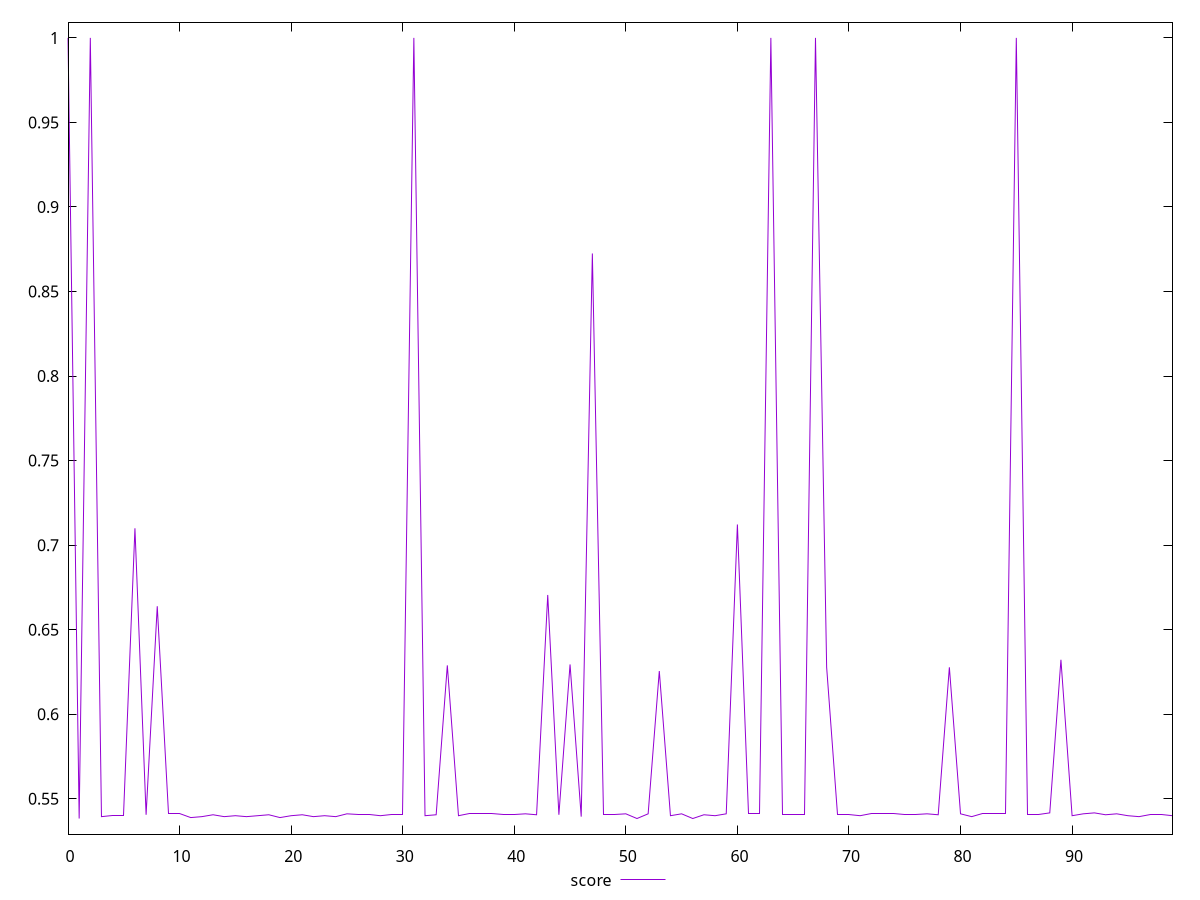 reset

$score <<EOF
0 1
1 0.5383333333333333
2 1
3 0.5394444444444444
4 0.54
5 0.54
6 0.71
7 0.5405555555555556
8 0.6638888888888889
9 0.5411111111111111
10 0.5411111111111111
11 0.5388888888888889
12 0.5394444444444444
13 0.5405555555555556
14 0.5394444444444444
15 0.54
16 0.5394444444444444
17 0.54
18 0.5405555555555556
19 0.5388888888888889
20 0.54
21 0.5405555555555556
22 0.5394444444444444
23 0.54
24 0.5394444444444444
25 0.5411111111111111
26 0.5405555555555556
27 0.5405555555555556
28 0.54
29 0.5405555555555556
30 0.5405555555555556
31 1
32 0.54
33 0.5405555555555556
34 0.6288888888888888
35 0.54
36 0.5411111111111111
37 0.5411111111111111
38 0.5411111111111111
39 0.5405555555555556
40 0.5405555555555556
41 0.5411111111111111
42 0.5405555555555556
43 0.6705555555555556
44 0.5405555555555556
45 0.6294444444444445
46 0.5394444444444444
47 0.8725
48 0.5405555555555556
49 0.5405555555555556
50 0.5411111111111111
51 0.5383333333333333
52 0.5411111111111111
53 0.6255555555555555
54 0.54
55 0.5411111111111111
56 0.5383333333333333
57 0.5405555555555556
58 0.54
59 0.5411111111111111
60 0.7122222222222222
61 0.5411111111111111
62 0.5411111111111111
63 1
64 0.5405555555555556
65 0.5405555555555556
66 0.5405555555555556
67 1
68 0.6277777777777778
69 0.5405555555555556
70 0.5405555555555556
71 0.54
72 0.5411111111111111
73 0.5411111111111111
74 0.5411111111111111
75 0.5405555555555556
76 0.5405555555555556
77 0.5411111111111111
78 0.5405555555555556
79 0.6277777777777778
80 0.5411111111111111
81 0.5394444444444444
82 0.5411111111111111
83 0.5411111111111111
84 0.5411111111111111
85 1
86 0.5405555555555556
87 0.5405555555555556
88 0.5416666666666666
89 0.6322222222222222
90 0.54
91 0.5411111111111111
92 0.5416666666666666
93 0.5405555555555556
94 0.5411111111111111
95 0.54
96 0.5394444444444444
97 0.5405555555555556
98 0.5405555555555556
99 0.54
EOF

set key outside below
set xrange [0:99]
set yrange [0.5291:1.0092333333333334]
set terminal svg size 640, 490 enhanced background rgb 'white'
set output "report_00007_2020-12-11T15:55:29.892Z/uses-rel-preload/samples/pages/score/values.svg"

plot $score title "score" with line

reset
